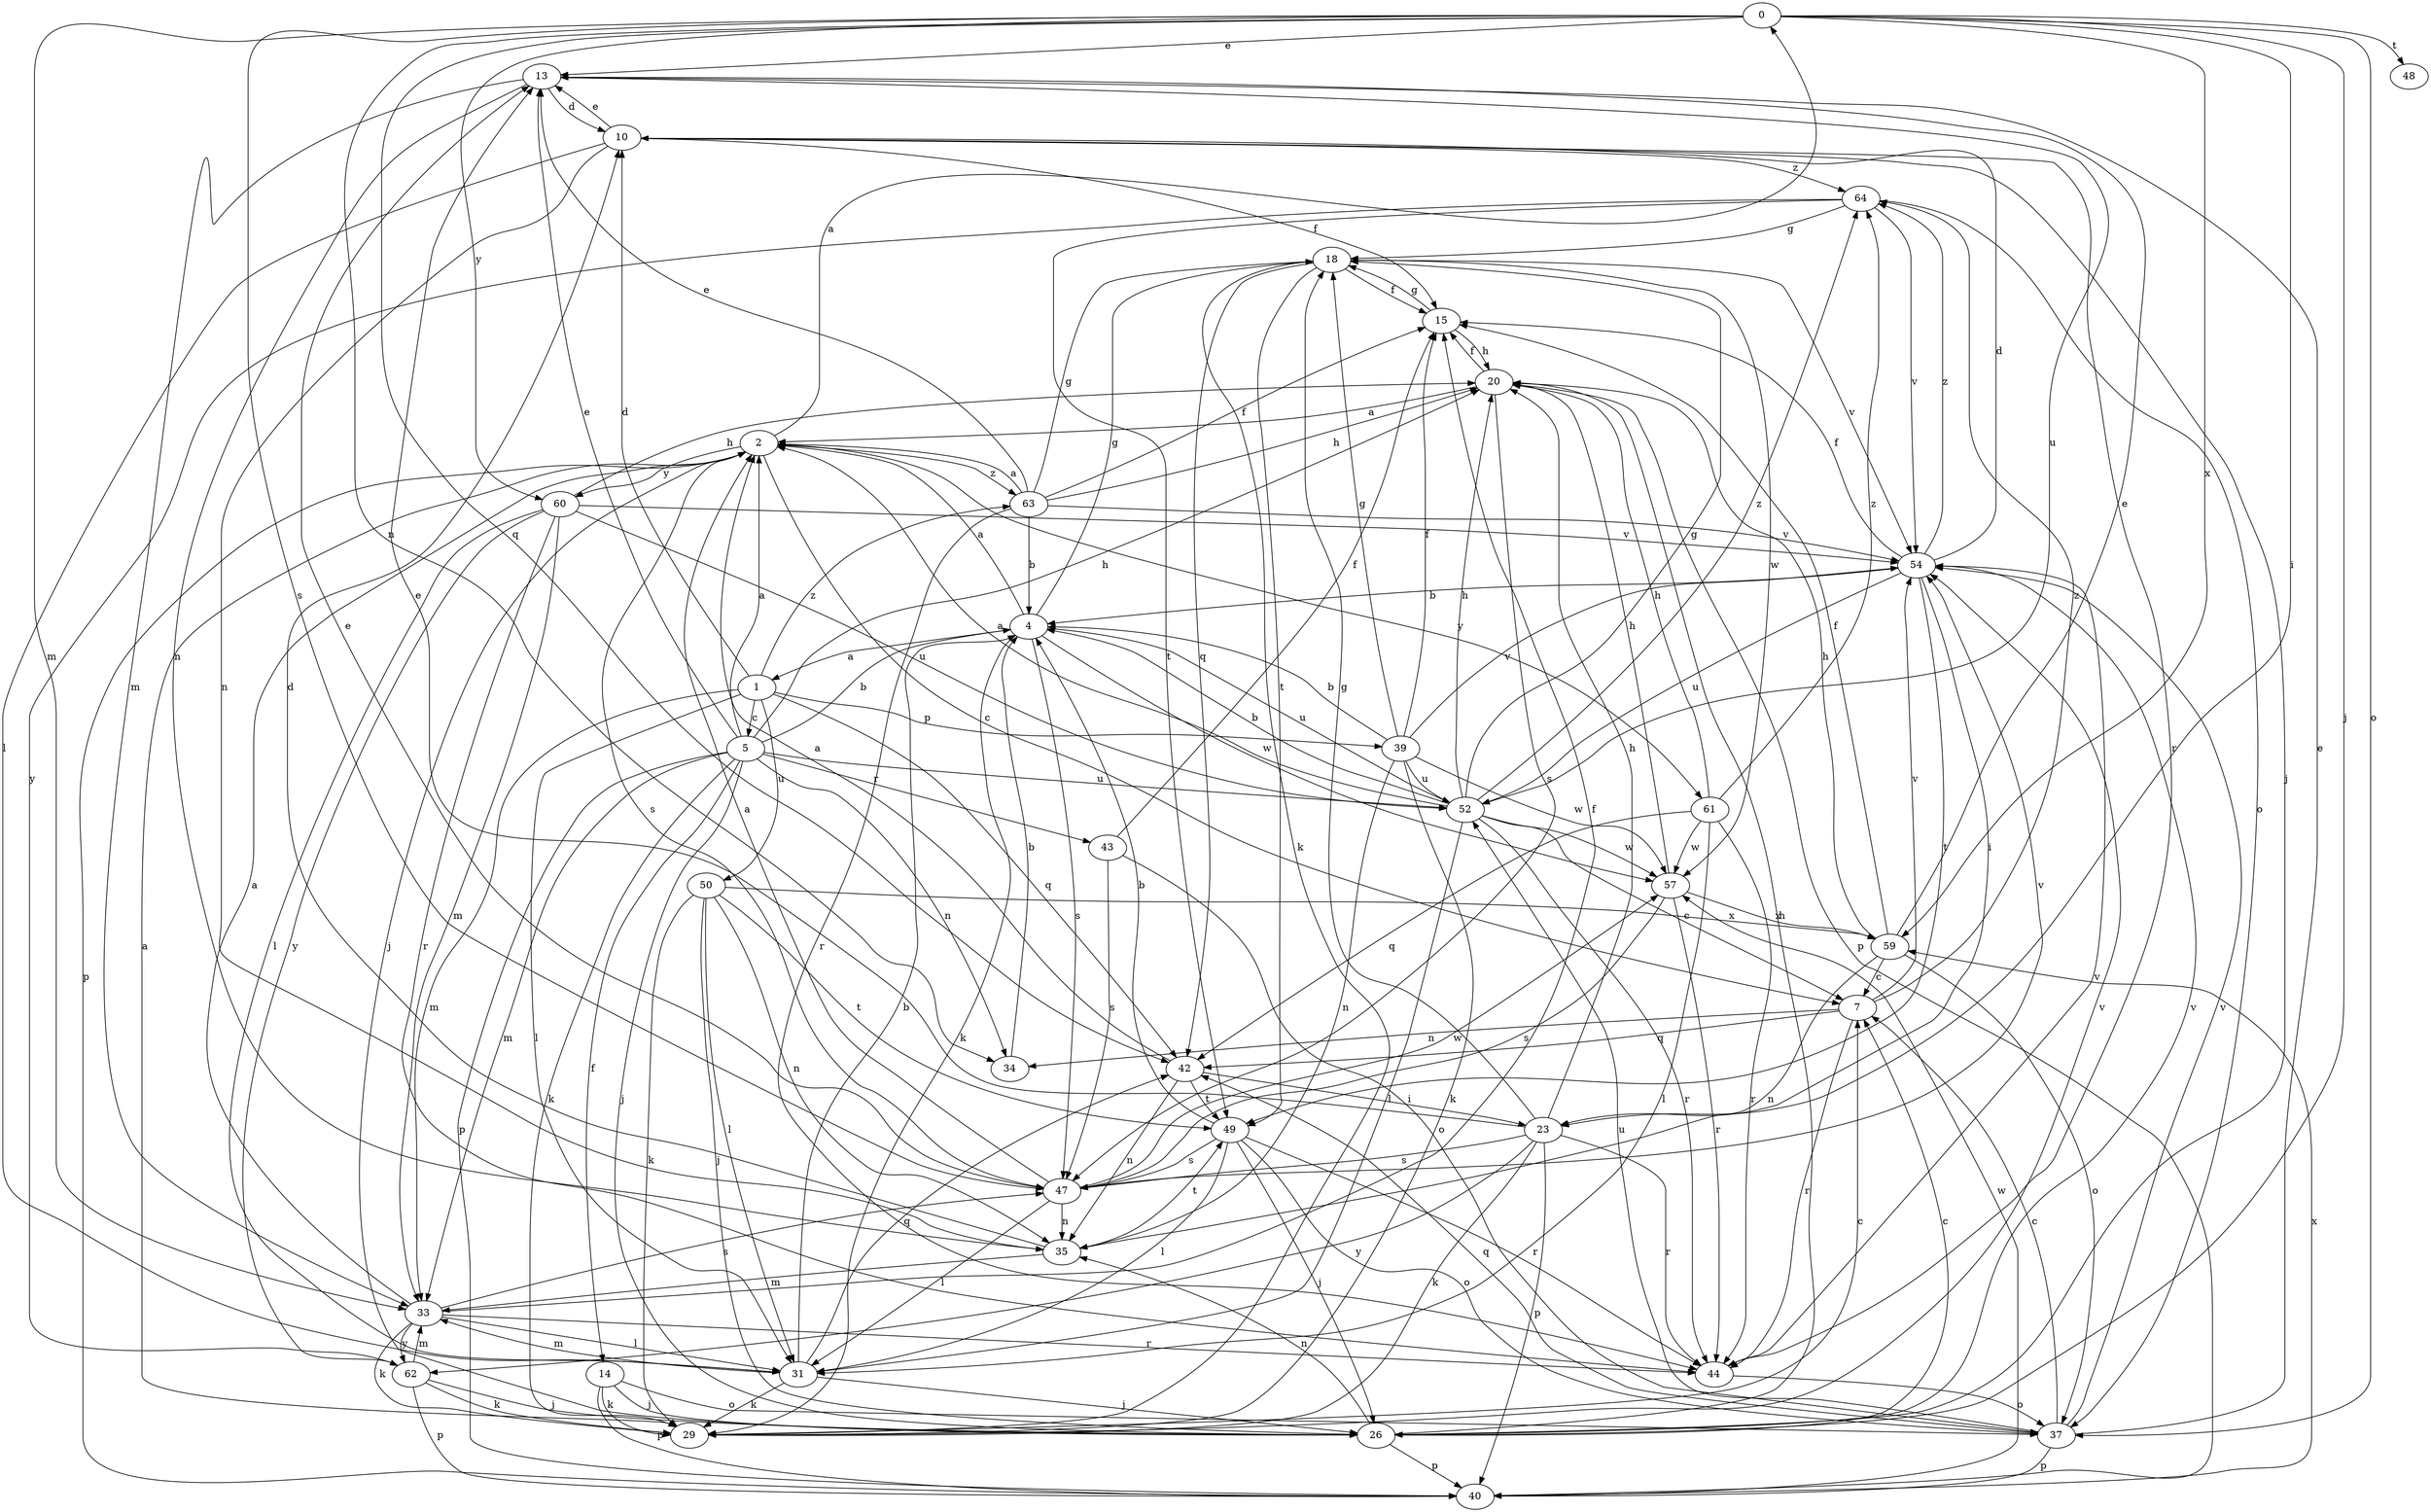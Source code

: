 strict digraph  {
0;
1;
2;
4;
5;
7;
10;
13;
14;
15;
18;
20;
23;
26;
29;
31;
33;
34;
35;
37;
39;
40;
42;
43;
44;
47;
48;
49;
50;
52;
54;
57;
59;
60;
61;
62;
63;
64;
0 -> 13  [label=e];
0 -> 23  [label=i];
0 -> 26  [label=j];
0 -> 33  [label=m];
0 -> 34  [label=n];
0 -> 37  [label=o];
0 -> 42  [label=q];
0 -> 47  [label=s];
0 -> 48  [label=t];
0 -> 59  [label=x];
0 -> 60  [label=y];
1 -> 5  [label=c];
1 -> 10  [label=d];
1 -> 31  [label=l];
1 -> 33  [label=m];
1 -> 39  [label=p];
1 -> 42  [label=q];
1 -> 50  [label=u];
1 -> 63  [label=z];
2 -> 0  [label=a];
2 -> 7  [label=c];
2 -> 26  [label=j];
2 -> 40  [label=p];
2 -> 47  [label=s];
2 -> 60  [label=y];
2 -> 61  [label=y];
2 -> 63  [label=z];
4 -> 1  [label=a];
4 -> 2  [label=a];
4 -> 18  [label=g];
4 -> 29  [label=k];
4 -> 47  [label=s];
4 -> 52  [label=u];
4 -> 57  [label=w];
5 -> 2  [label=a];
5 -> 4  [label=b];
5 -> 13  [label=e];
5 -> 14  [label=f];
5 -> 20  [label=h];
5 -> 26  [label=j];
5 -> 29  [label=k];
5 -> 33  [label=m];
5 -> 34  [label=n];
5 -> 40  [label=p];
5 -> 43  [label=r];
5 -> 52  [label=u];
7 -> 34  [label=n];
7 -> 42  [label=q];
7 -> 44  [label=r];
7 -> 54  [label=v];
7 -> 64  [label=z];
10 -> 13  [label=e];
10 -> 15  [label=f];
10 -> 26  [label=j];
10 -> 31  [label=l];
10 -> 35  [label=n];
10 -> 44  [label=r];
10 -> 64  [label=z];
13 -> 10  [label=d];
13 -> 33  [label=m];
13 -> 35  [label=n];
13 -> 52  [label=u];
14 -> 26  [label=j];
14 -> 29  [label=k];
14 -> 37  [label=o];
14 -> 40  [label=p];
15 -> 18  [label=g];
15 -> 20  [label=h];
18 -> 15  [label=f];
18 -> 29  [label=k];
18 -> 42  [label=q];
18 -> 49  [label=t];
18 -> 54  [label=v];
18 -> 57  [label=w];
20 -> 2  [label=a];
20 -> 15  [label=f];
20 -> 40  [label=p];
20 -> 47  [label=s];
23 -> 13  [label=e];
23 -> 18  [label=g];
23 -> 20  [label=h];
23 -> 29  [label=k];
23 -> 40  [label=p];
23 -> 44  [label=r];
23 -> 47  [label=s];
23 -> 62  [label=y];
26 -> 7  [label=c];
26 -> 20  [label=h];
26 -> 35  [label=n];
26 -> 40  [label=p];
26 -> 54  [label=v];
29 -> 2  [label=a];
29 -> 7  [label=c];
29 -> 54  [label=v];
31 -> 4  [label=b];
31 -> 26  [label=j];
31 -> 29  [label=k];
31 -> 33  [label=m];
31 -> 42  [label=q];
33 -> 2  [label=a];
33 -> 15  [label=f];
33 -> 29  [label=k];
33 -> 31  [label=l];
33 -> 44  [label=r];
33 -> 47  [label=s];
33 -> 62  [label=y];
34 -> 4  [label=b];
35 -> 10  [label=d];
35 -> 33  [label=m];
35 -> 49  [label=t];
37 -> 7  [label=c];
37 -> 13  [label=e];
37 -> 40  [label=p];
37 -> 42  [label=q];
37 -> 52  [label=u];
37 -> 54  [label=v];
39 -> 4  [label=b];
39 -> 15  [label=f];
39 -> 18  [label=g];
39 -> 29  [label=k];
39 -> 35  [label=n];
39 -> 52  [label=u];
39 -> 54  [label=v];
39 -> 57  [label=w];
40 -> 57  [label=w];
40 -> 59  [label=x];
42 -> 2  [label=a];
42 -> 23  [label=i];
42 -> 35  [label=n];
42 -> 49  [label=t];
43 -> 15  [label=f];
43 -> 37  [label=o];
43 -> 47  [label=s];
44 -> 37  [label=o];
44 -> 54  [label=v];
47 -> 2  [label=a];
47 -> 13  [label=e];
47 -> 31  [label=l];
47 -> 35  [label=n];
47 -> 54  [label=v];
47 -> 57  [label=w];
49 -> 4  [label=b];
49 -> 26  [label=j];
49 -> 31  [label=l];
49 -> 37  [label=o];
49 -> 44  [label=r];
49 -> 47  [label=s];
50 -> 26  [label=j];
50 -> 29  [label=k];
50 -> 31  [label=l];
50 -> 35  [label=n];
50 -> 49  [label=t];
50 -> 59  [label=x];
52 -> 2  [label=a];
52 -> 4  [label=b];
52 -> 7  [label=c];
52 -> 18  [label=g];
52 -> 20  [label=h];
52 -> 31  [label=l];
52 -> 44  [label=r];
52 -> 57  [label=w];
52 -> 64  [label=z];
54 -> 4  [label=b];
54 -> 10  [label=d];
54 -> 15  [label=f];
54 -> 23  [label=i];
54 -> 49  [label=t];
54 -> 52  [label=u];
54 -> 64  [label=z];
57 -> 20  [label=h];
57 -> 44  [label=r];
57 -> 47  [label=s];
57 -> 59  [label=x];
59 -> 7  [label=c];
59 -> 13  [label=e];
59 -> 15  [label=f];
59 -> 20  [label=h];
59 -> 35  [label=n];
59 -> 37  [label=o];
60 -> 20  [label=h];
60 -> 31  [label=l];
60 -> 33  [label=m];
60 -> 44  [label=r];
60 -> 52  [label=u];
60 -> 54  [label=v];
60 -> 62  [label=y];
61 -> 20  [label=h];
61 -> 31  [label=l];
61 -> 42  [label=q];
61 -> 44  [label=r];
61 -> 57  [label=w];
61 -> 64  [label=z];
62 -> 26  [label=j];
62 -> 29  [label=k];
62 -> 33  [label=m];
62 -> 40  [label=p];
63 -> 2  [label=a];
63 -> 4  [label=b];
63 -> 13  [label=e];
63 -> 15  [label=f];
63 -> 18  [label=g];
63 -> 20  [label=h];
63 -> 44  [label=r];
63 -> 54  [label=v];
64 -> 18  [label=g];
64 -> 37  [label=o];
64 -> 49  [label=t];
64 -> 54  [label=v];
64 -> 62  [label=y];
}

